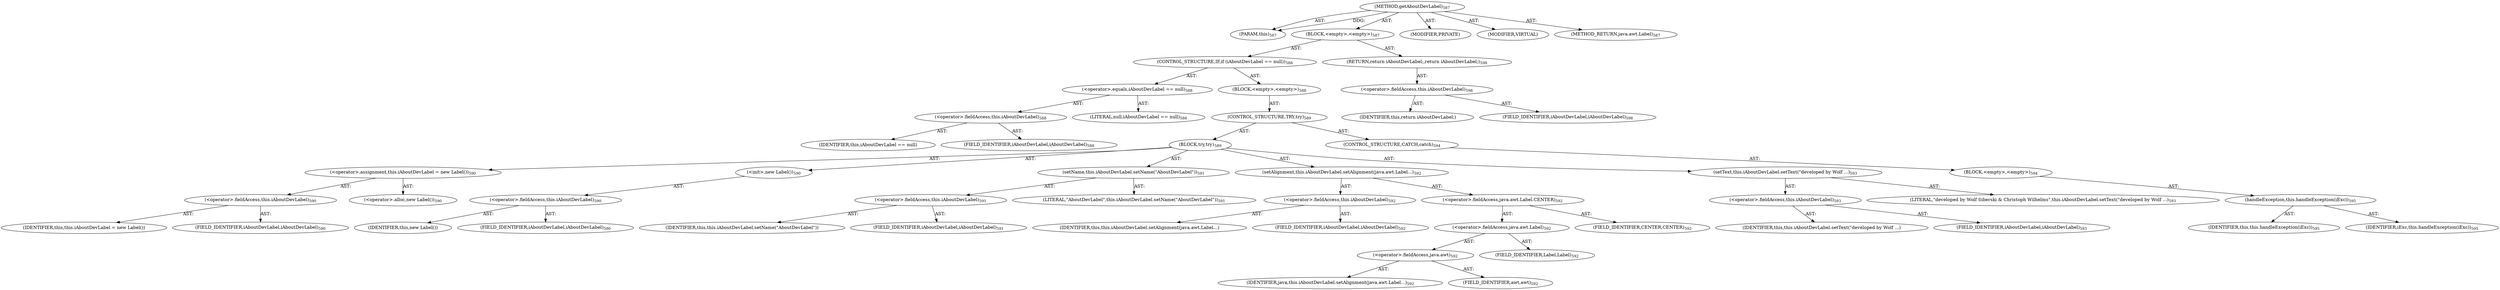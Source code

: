 digraph "getAboutDevLabel" {  
"111669149727" [label = <(METHOD,getAboutDevLabel)<SUB>587</SUB>> ]
"115964117013" [label = <(PARAM,this)<SUB>587</SUB>> ]
"25769803867" [label = <(BLOCK,&lt;empty&gt;,&lt;empty&gt;)<SUB>587</SUB>> ]
"47244640315" [label = <(CONTROL_STRUCTURE,IF,if (iAboutDevLabel == null))<SUB>588</SUB>> ]
"30064771673" [label = <(&lt;operator&gt;.equals,iAboutDevLabel == null)<SUB>588</SUB>> ]
"30064771674" [label = <(&lt;operator&gt;.fieldAccess,this.iAboutDevLabel)<SUB>588</SUB>> ]
"68719477188" [label = <(IDENTIFIER,this,iAboutDevLabel == null)> ]
"55834575043" [label = <(FIELD_IDENTIFIER,iAboutDevLabel,iAboutDevLabel)<SUB>588</SUB>> ]
"90194313346" [label = <(LITERAL,null,iAboutDevLabel == null)<SUB>588</SUB>> ]
"25769803868" [label = <(BLOCK,&lt;empty&gt;,&lt;empty&gt;)<SUB>588</SUB>> ]
"47244640316" [label = <(CONTROL_STRUCTURE,TRY,try)<SUB>589</SUB>> ]
"25769803869" [label = <(BLOCK,try,try)<SUB>589</SUB>> ]
"30064771675" [label = <(&lt;operator&gt;.assignment,this.iAboutDevLabel = new Label())<SUB>590</SUB>> ]
"30064771676" [label = <(&lt;operator&gt;.fieldAccess,this.iAboutDevLabel)<SUB>590</SUB>> ]
"68719477189" [label = <(IDENTIFIER,this,this.iAboutDevLabel = new Label())> ]
"55834575044" [label = <(FIELD_IDENTIFIER,iAboutDevLabel,iAboutDevLabel)<SUB>590</SUB>> ]
"30064771677" [label = <(&lt;operator&gt;.alloc,new Label())<SUB>590</SUB>> ]
"30064771678" [label = <(&lt;init&gt;,new Label())<SUB>590</SUB>> ]
"30064771679" [label = <(&lt;operator&gt;.fieldAccess,this.iAboutDevLabel)<SUB>590</SUB>> ]
"68719477190" [label = <(IDENTIFIER,this,new Label())> ]
"55834575045" [label = <(FIELD_IDENTIFIER,iAboutDevLabel,iAboutDevLabel)<SUB>590</SUB>> ]
"30064771680" [label = <(setName,this.iAboutDevLabel.setName(&quot;AboutDevLabel&quot;))<SUB>591</SUB>> ]
"30064771681" [label = <(&lt;operator&gt;.fieldAccess,this.iAboutDevLabel)<SUB>591</SUB>> ]
"68719477191" [label = <(IDENTIFIER,this,this.iAboutDevLabel.setName(&quot;AboutDevLabel&quot;))> ]
"55834575046" [label = <(FIELD_IDENTIFIER,iAboutDevLabel,iAboutDevLabel)<SUB>591</SUB>> ]
"90194313347" [label = <(LITERAL,&quot;AboutDevLabel&quot;,this.iAboutDevLabel.setName(&quot;AboutDevLabel&quot;))<SUB>591</SUB>> ]
"30064771682" [label = <(setAlignment,this.iAboutDevLabel.setAlignment(java.awt.Label...)<SUB>592</SUB>> ]
"30064771683" [label = <(&lt;operator&gt;.fieldAccess,this.iAboutDevLabel)<SUB>592</SUB>> ]
"68719477192" [label = <(IDENTIFIER,this,this.iAboutDevLabel.setAlignment(java.awt.Label...)> ]
"55834575047" [label = <(FIELD_IDENTIFIER,iAboutDevLabel,iAboutDevLabel)<SUB>592</SUB>> ]
"30064771684" [label = <(&lt;operator&gt;.fieldAccess,java.awt.Label.CENTER)<SUB>592</SUB>> ]
"30064771685" [label = <(&lt;operator&gt;.fieldAccess,java.awt.Label)<SUB>592</SUB>> ]
"30064771686" [label = <(&lt;operator&gt;.fieldAccess,java.awt)<SUB>592</SUB>> ]
"68719477193" [label = <(IDENTIFIER,java,this.iAboutDevLabel.setAlignment(java.awt.Label...)<SUB>592</SUB>> ]
"55834575048" [label = <(FIELD_IDENTIFIER,awt,awt)<SUB>592</SUB>> ]
"55834575049" [label = <(FIELD_IDENTIFIER,Label,Label)<SUB>592</SUB>> ]
"55834575050" [label = <(FIELD_IDENTIFIER,CENTER,CENTER)<SUB>592</SUB>> ]
"30064771687" [label = <(setText,this.iAboutDevLabel.setText(&quot;developed by Wolf ...)<SUB>593</SUB>> ]
"30064771688" [label = <(&lt;operator&gt;.fieldAccess,this.iAboutDevLabel)<SUB>593</SUB>> ]
"68719477194" [label = <(IDENTIFIER,this,this.iAboutDevLabel.setText(&quot;developed by Wolf ...)> ]
"55834575051" [label = <(FIELD_IDENTIFIER,iAboutDevLabel,iAboutDevLabel)<SUB>593</SUB>> ]
"90194313348" [label = <(LITERAL,&quot;developed by Wolf Siberski &amp; Christoph Wilhelms&quot;,this.iAboutDevLabel.setText(&quot;developed by Wolf ...)<SUB>593</SUB>> ]
"47244640317" [label = <(CONTROL_STRUCTURE,CATCH,catch)<SUB>594</SUB>> ]
"25769803870" [label = <(BLOCK,&lt;empty&gt;,&lt;empty&gt;)<SUB>594</SUB>> ]
"30064771689" [label = <(handleException,this.handleException(iExc))<SUB>595</SUB>> ]
"68719476841" [label = <(IDENTIFIER,this,this.handleException(iExc))<SUB>595</SUB>> ]
"68719477195" [label = <(IDENTIFIER,iExc,this.handleException(iExc))<SUB>595</SUB>> ]
"146028888067" [label = <(RETURN,return iAboutDevLabel;,return iAboutDevLabel;)<SUB>598</SUB>> ]
"30064771690" [label = <(&lt;operator&gt;.fieldAccess,this.iAboutDevLabel)<SUB>598</SUB>> ]
"68719477196" [label = <(IDENTIFIER,this,return iAboutDevLabel;)> ]
"55834575052" [label = <(FIELD_IDENTIFIER,iAboutDevLabel,iAboutDevLabel)<SUB>598</SUB>> ]
"133143986284" [label = <(MODIFIER,PRIVATE)> ]
"133143986285" [label = <(MODIFIER,VIRTUAL)> ]
"128849018911" [label = <(METHOD_RETURN,java.awt.Label)<SUB>587</SUB>> ]
  "111669149727" -> "115964117013"  [ label = "AST: "] 
  "111669149727" -> "25769803867"  [ label = "AST: "] 
  "111669149727" -> "133143986284"  [ label = "AST: "] 
  "111669149727" -> "133143986285"  [ label = "AST: "] 
  "111669149727" -> "128849018911"  [ label = "AST: "] 
  "25769803867" -> "47244640315"  [ label = "AST: "] 
  "25769803867" -> "146028888067"  [ label = "AST: "] 
  "47244640315" -> "30064771673"  [ label = "AST: "] 
  "47244640315" -> "25769803868"  [ label = "AST: "] 
  "30064771673" -> "30064771674"  [ label = "AST: "] 
  "30064771673" -> "90194313346"  [ label = "AST: "] 
  "30064771674" -> "68719477188"  [ label = "AST: "] 
  "30064771674" -> "55834575043"  [ label = "AST: "] 
  "25769803868" -> "47244640316"  [ label = "AST: "] 
  "47244640316" -> "25769803869"  [ label = "AST: "] 
  "47244640316" -> "47244640317"  [ label = "AST: "] 
  "25769803869" -> "30064771675"  [ label = "AST: "] 
  "25769803869" -> "30064771678"  [ label = "AST: "] 
  "25769803869" -> "30064771680"  [ label = "AST: "] 
  "25769803869" -> "30064771682"  [ label = "AST: "] 
  "25769803869" -> "30064771687"  [ label = "AST: "] 
  "30064771675" -> "30064771676"  [ label = "AST: "] 
  "30064771675" -> "30064771677"  [ label = "AST: "] 
  "30064771676" -> "68719477189"  [ label = "AST: "] 
  "30064771676" -> "55834575044"  [ label = "AST: "] 
  "30064771678" -> "30064771679"  [ label = "AST: "] 
  "30064771679" -> "68719477190"  [ label = "AST: "] 
  "30064771679" -> "55834575045"  [ label = "AST: "] 
  "30064771680" -> "30064771681"  [ label = "AST: "] 
  "30064771680" -> "90194313347"  [ label = "AST: "] 
  "30064771681" -> "68719477191"  [ label = "AST: "] 
  "30064771681" -> "55834575046"  [ label = "AST: "] 
  "30064771682" -> "30064771683"  [ label = "AST: "] 
  "30064771682" -> "30064771684"  [ label = "AST: "] 
  "30064771683" -> "68719477192"  [ label = "AST: "] 
  "30064771683" -> "55834575047"  [ label = "AST: "] 
  "30064771684" -> "30064771685"  [ label = "AST: "] 
  "30064771684" -> "55834575050"  [ label = "AST: "] 
  "30064771685" -> "30064771686"  [ label = "AST: "] 
  "30064771685" -> "55834575049"  [ label = "AST: "] 
  "30064771686" -> "68719477193"  [ label = "AST: "] 
  "30064771686" -> "55834575048"  [ label = "AST: "] 
  "30064771687" -> "30064771688"  [ label = "AST: "] 
  "30064771687" -> "90194313348"  [ label = "AST: "] 
  "30064771688" -> "68719477194"  [ label = "AST: "] 
  "30064771688" -> "55834575051"  [ label = "AST: "] 
  "47244640317" -> "25769803870"  [ label = "AST: "] 
  "25769803870" -> "30064771689"  [ label = "AST: "] 
  "30064771689" -> "68719476841"  [ label = "AST: "] 
  "30064771689" -> "68719477195"  [ label = "AST: "] 
  "146028888067" -> "30064771690"  [ label = "AST: "] 
  "30064771690" -> "68719477196"  [ label = "AST: "] 
  "30064771690" -> "55834575052"  [ label = "AST: "] 
  "111669149727" -> "115964117013"  [ label = "DDG: "] 
}
